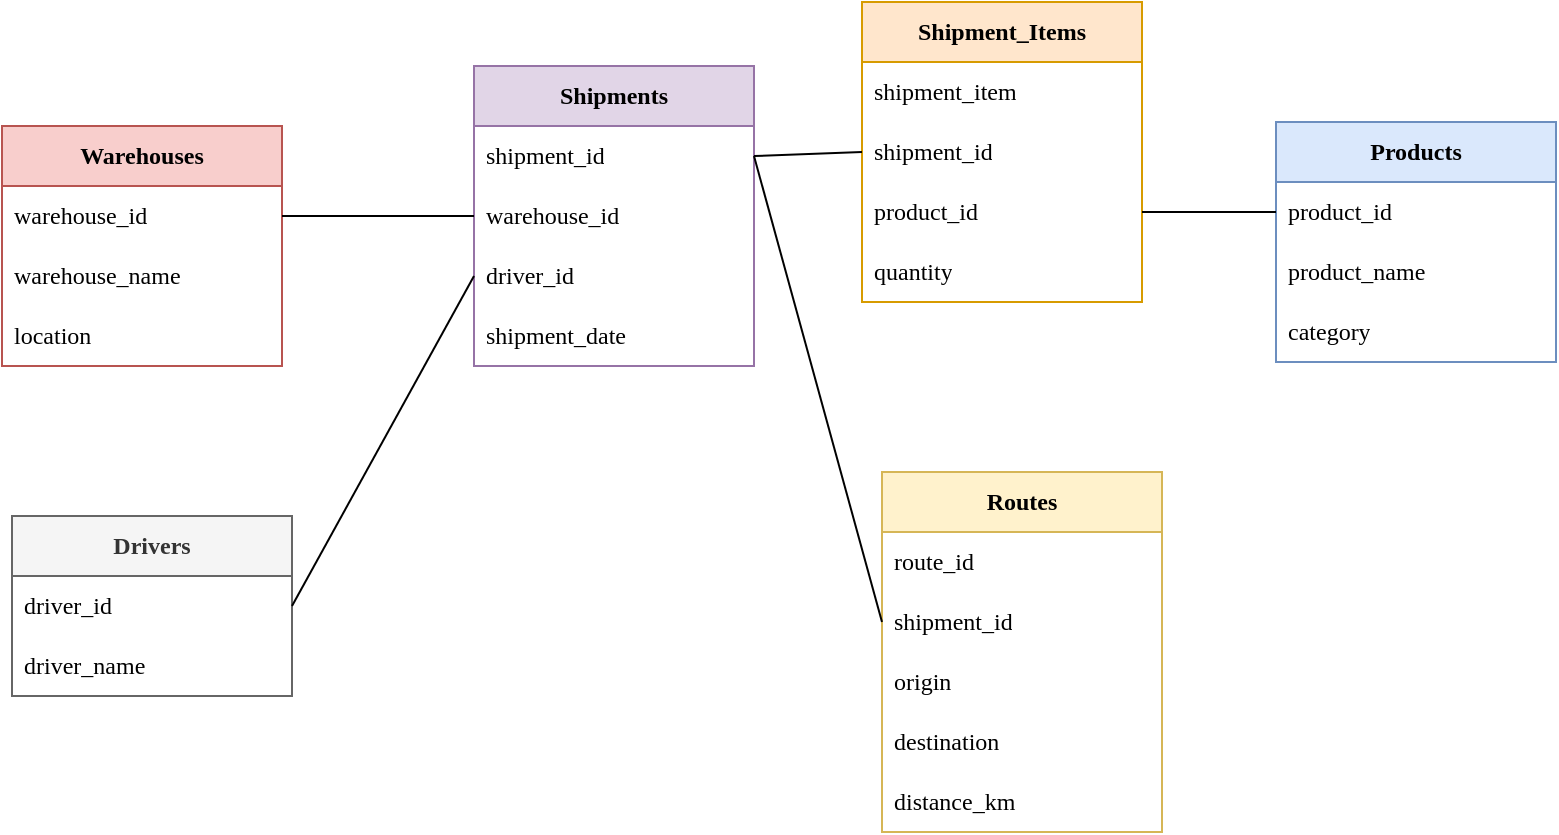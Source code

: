 <mxfile version="28.0.7">
  <diagram name="Page-1" id="kVYMygGIg2Dsf7kWMVqv">
    <mxGraphModel dx="697" dy="618" grid="0" gridSize="10" guides="1" tooltips="1" connect="1" arrows="1" fold="1" page="1" pageScale="1" pageWidth="850" pageHeight="1100" math="0" shadow="0">
      <root>
        <mxCell id="0" />
        <mxCell id="1" parent="0" />
        <mxCell id="9DDESfRtM6QVncBbzeUB-1" value="&lt;font face=&quot;Comic Sans MS&quot;&gt;&lt;b&gt;Warehouses&lt;/b&gt;&lt;/font&gt;" style="swimlane;fontStyle=0;childLayout=stackLayout;horizontal=1;startSize=30;horizontalStack=0;resizeParent=1;resizeParentMax=0;resizeLast=0;collapsible=1;marginBottom=0;whiteSpace=wrap;html=1;fillColor=#f8cecc;strokeColor=#b85450;" vertex="1" parent="1">
          <mxGeometry x="57" y="208" width="140" height="120" as="geometry" />
        </mxCell>
        <mxCell id="9DDESfRtM6QVncBbzeUB-2" value="&lt;font face=&quot;Comic Sans MS&quot;&gt;warehouse_id&lt;/font&gt;" style="text;strokeColor=none;fillColor=none;align=left;verticalAlign=middle;spacingLeft=4;spacingRight=4;overflow=hidden;points=[[0,0.5],[1,0.5]];portConstraint=eastwest;rotatable=0;whiteSpace=wrap;html=1;" vertex="1" parent="9DDESfRtM6QVncBbzeUB-1">
          <mxGeometry y="30" width="140" height="30" as="geometry" />
        </mxCell>
        <mxCell id="9DDESfRtM6QVncBbzeUB-3" value="&lt;font face=&quot;Comic Sans MS&quot;&gt;warehouse_name&lt;/font&gt;" style="text;strokeColor=none;fillColor=none;align=left;verticalAlign=middle;spacingLeft=4;spacingRight=4;overflow=hidden;points=[[0,0.5],[1,0.5]];portConstraint=eastwest;rotatable=0;whiteSpace=wrap;html=1;" vertex="1" parent="9DDESfRtM6QVncBbzeUB-1">
          <mxGeometry y="60" width="140" height="30" as="geometry" />
        </mxCell>
        <mxCell id="9DDESfRtM6QVncBbzeUB-4" value="&lt;font face=&quot;Comic Sans MS&quot;&gt;location&lt;/font&gt;" style="text;strokeColor=none;fillColor=none;align=left;verticalAlign=middle;spacingLeft=4;spacingRight=4;overflow=hidden;points=[[0,0.5],[1,0.5]];portConstraint=eastwest;rotatable=0;whiteSpace=wrap;html=1;" vertex="1" parent="9DDESfRtM6QVncBbzeUB-1">
          <mxGeometry y="90" width="140" height="30" as="geometry" />
        </mxCell>
        <mxCell id="9DDESfRtM6QVncBbzeUB-43" value="" style="endArrow=none;html=1;rounded=0;entryX=0;entryY=0.5;entryDx=0;entryDy=0;exitX=0;exitY=0.5;exitDx=0;exitDy=0;" edge="1" parent="9DDESfRtM6QVncBbzeUB-1" source="9DDESfRtM6QVncBbzeUB-2" target="9DDESfRtM6QVncBbzeUB-2">
          <mxGeometry width="50" height="50" relative="1" as="geometry">
            <mxPoint x="-74" y="97" as="sourcePoint" />
            <mxPoint x="-24" y="47" as="targetPoint" />
          </mxGeometry>
        </mxCell>
        <mxCell id="9DDESfRtM6QVncBbzeUB-5" value="&lt;font face=&quot;Comic Sans MS&quot;&gt;&lt;b&gt;Products&lt;/b&gt;&lt;/font&gt;" style="swimlane;fontStyle=0;childLayout=stackLayout;horizontal=1;startSize=30;horizontalStack=0;resizeParent=1;resizeParentMax=0;resizeLast=0;collapsible=1;marginBottom=0;whiteSpace=wrap;html=1;fillColor=#dae8fc;strokeColor=#6c8ebf;" vertex="1" parent="1">
          <mxGeometry x="694" y="206" width="140" height="120" as="geometry" />
        </mxCell>
        <mxCell id="9DDESfRtM6QVncBbzeUB-6" value="&lt;font face=&quot;Comic Sans MS&quot;&gt;product_id&lt;/font&gt;" style="text;strokeColor=none;fillColor=none;align=left;verticalAlign=middle;spacingLeft=4;spacingRight=4;overflow=hidden;points=[[0,0.5],[1,0.5]];portConstraint=eastwest;rotatable=0;whiteSpace=wrap;html=1;" vertex="1" parent="9DDESfRtM6QVncBbzeUB-5">
          <mxGeometry y="30" width="140" height="30" as="geometry" />
        </mxCell>
        <mxCell id="9DDESfRtM6QVncBbzeUB-7" value="&lt;font face=&quot;Comic Sans MS&quot;&gt;product_name&lt;/font&gt;" style="text;strokeColor=none;fillColor=none;align=left;verticalAlign=middle;spacingLeft=4;spacingRight=4;overflow=hidden;points=[[0,0.5],[1,0.5]];portConstraint=eastwest;rotatable=0;whiteSpace=wrap;html=1;" vertex="1" parent="9DDESfRtM6QVncBbzeUB-5">
          <mxGeometry y="60" width="140" height="30" as="geometry" />
        </mxCell>
        <mxCell id="9DDESfRtM6QVncBbzeUB-8" value="&lt;font face=&quot;Comic Sans MS&quot;&gt;category&lt;/font&gt;" style="text;strokeColor=none;fillColor=none;align=left;verticalAlign=middle;spacingLeft=4;spacingRight=4;overflow=hidden;points=[[0,0.5],[1,0.5]];portConstraint=eastwest;rotatable=0;whiteSpace=wrap;html=1;" vertex="1" parent="9DDESfRtM6QVncBbzeUB-5">
          <mxGeometry y="90" width="140" height="30" as="geometry" />
        </mxCell>
        <mxCell id="9DDESfRtM6QVncBbzeUB-9" value="&lt;font face=&quot;Comic Sans MS&quot;&gt;&lt;b&gt;Drivers&lt;/b&gt;&lt;/font&gt;" style="swimlane;fontStyle=0;childLayout=stackLayout;horizontal=1;startSize=30;horizontalStack=0;resizeParent=1;resizeParentMax=0;resizeLast=0;collapsible=1;marginBottom=0;whiteSpace=wrap;html=1;fillColor=#f5f5f5;fontColor=#333333;strokeColor=#666666;" vertex="1" parent="1">
          <mxGeometry x="62" y="403" width="140" height="90" as="geometry" />
        </mxCell>
        <mxCell id="9DDESfRtM6QVncBbzeUB-10" value="&lt;font face=&quot;Comic Sans MS&quot;&gt;driver_id&lt;/font&gt;" style="text;strokeColor=none;fillColor=none;align=left;verticalAlign=middle;spacingLeft=4;spacingRight=4;overflow=hidden;points=[[0,0.5],[1,0.5]];portConstraint=eastwest;rotatable=0;whiteSpace=wrap;html=1;" vertex="1" parent="9DDESfRtM6QVncBbzeUB-9">
          <mxGeometry y="30" width="140" height="30" as="geometry" />
        </mxCell>
        <mxCell id="9DDESfRtM6QVncBbzeUB-11" value="&lt;font face=&quot;Comic Sans MS&quot;&gt;driver_name&lt;/font&gt;" style="text;strokeColor=none;fillColor=none;align=left;verticalAlign=middle;spacingLeft=4;spacingRight=4;overflow=hidden;points=[[0,0.5],[1,0.5]];portConstraint=eastwest;rotatable=0;whiteSpace=wrap;html=1;" vertex="1" parent="9DDESfRtM6QVncBbzeUB-9">
          <mxGeometry y="60" width="140" height="30" as="geometry" />
        </mxCell>
        <mxCell id="9DDESfRtM6QVncBbzeUB-13" value="&lt;font face=&quot;Comic Sans MS&quot;&gt;&lt;b&gt;Shipments&lt;/b&gt;&lt;/font&gt;" style="swimlane;fontStyle=0;childLayout=stackLayout;horizontal=1;startSize=30;horizontalStack=0;resizeParent=1;resizeParentMax=0;resizeLast=0;collapsible=1;marginBottom=0;whiteSpace=wrap;html=1;shadow=0;fillColor=#e1d5e7;strokeColor=#9673a6;" vertex="1" parent="1">
          <mxGeometry x="293" y="178" width="140" height="150" as="geometry" />
        </mxCell>
        <mxCell id="9DDESfRtM6QVncBbzeUB-14" value="&lt;font face=&quot;Comic Sans MS&quot;&gt;shipment_id&lt;/font&gt;" style="text;strokeColor=none;fillColor=none;align=left;verticalAlign=middle;spacingLeft=4;spacingRight=4;overflow=hidden;points=[[0,0.5],[1,0.5]];portConstraint=eastwest;rotatable=0;whiteSpace=wrap;html=1;" vertex="1" parent="9DDESfRtM6QVncBbzeUB-13">
          <mxGeometry y="30" width="140" height="30" as="geometry" />
        </mxCell>
        <mxCell id="9DDESfRtM6QVncBbzeUB-15" value="&lt;font face=&quot;Comic Sans MS&quot;&gt;warehouse_id&lt;/font&gt;" style="text;strokeColor=none;fillColor=none;align=left;verticalAlign=middle;spacingLeft=4;spacingRight=4;overflow=hidden;points=[[0,0.5],[1,0.5]];portConstraint=eastwest;rotatable=0;whiteSpace=wrap;html=1;" vertex="1" parent="9DDESfRtM6QVncBbzeUB-13">
          <mxGeometry y="60" width="140" height="30" as="geometry" />
        </mxCell>
        <mxCell id="9DDESfRtM6QVncBbzeUB-17" value="&lt;font face=&quot;Comic Sans MS&quot;&gt;driver_id&lt;/font&gt;" style="text;strokeColor=none;fillColor=none;align=left;verticalAlign=middle;spacingLeft=4;spacingRight=4;overflow=hidden;points=[[0,0.5],[1,0.5]];portConstraint=eastwest;rotatable=0;whiteSpace=wrap;html=1;" vertex="1" parent="9DDESfRtM6QVncBbzeUB-13">
          <mxGeometry y="90" width="140" height="30" as="geometry" />
        </mxCell>
        <mxCell id="9DDESfRtM6QVncBbzeUB-16" value="&lt;font face=&quot;Comic Sans MS&quot;&gt;shipment_date&lt;/font&gt;" style="text;strokeColor=none;fillColor=none;align=left;verticalAlign=middle;spacingLeft=4;spacingRight=4;overflow=hidden;points=[[0,0.5],[1,0.5]];portConstraint=eastwest;rotatable=0;whiteSpace=wrap;html=1;" vertex="1" parent="9DDESfRtM6QVncBbzeUB-13">
          <mxGeometry y="120" width="140" height="30" as="geometry" />
        </mxCell>
        <mxCell id="9DDESfRtM6QVncBbzeUB-18" value="&lt;font face=&quot;Comic Sans MS&quot;&gt;&lt;b&gt;Shipment_Items&lt;/b&gt;&lt;/font&gt;" style="swimlane;fontStyle=0;childLayout=stackLayout;horizontal=1;startSize=30;horizontalStack=0;resizeParent=1;resizeParentMax=0;resizeLast=0;collapsible=1;marginBottom=0;whiteSpace=wrap;html=1;shadow=0;fillColor=#ffe6cc;strokeColor=#d79b00;" vertex="1" parent="1">
          <mxGeometry x="487" y="146" width="140" height="150" as="geometry" />
        </mxCell>
        <mxCell id="9DDESfRtM6QVncBbzeUB-19" value="&lt;font face=&quot;Comic Sans MS&quot;&gt;shipment_item&lt;/font&gt;" style="text;strokeColor=none;fillColor=none;align=left;verticalAlign=middle;spacingLeft=4;spacingRight=4;overflow=hidden;points=[[0,0.5],[1,0.5]];portConstraint=eastwest;rotatable=0;whiteSpace=wrap;html=1;" vertex="1" parent="9DDESfRtM6QVncBbzeUB-18">
          <mxGeometry y="30" width="140" height="30" as="geometry" />
        </mxCell>
        <mxCell id="9DDESfRtM6QVncBbzeUB-20" value="&lt;font face=&quot;Comic Sans MS&quot;&gt;shipment_id&lt;/font&gt;" style="text;strokeColor=none;fillColor=none;align=left;verticalAlign=middle;spacingLeft=4;spacingRight=4;overflow=hidden;points=[[0,0.5],[1,0.5]];portConstraint=eastwest;rotatable=0;whiteSpace=wrap;html=1;" vertex="1" parent="9DDESfRtM6QVncBbzeUB-18">
          <mxGeometry y="60" width="140" height="30" as="geometry" />
        </mxCell>
        <mxCell id="9DDESfRtM6QVncBbzeUB-21" value="&lt;font face=&quot;Comic Sans MS&quot;&gt;product_id&lt;/font&gt;" style="text;strokeColor=none;fillColor=none;align=left;verticalAlign=middle;spacingLeft=4;spacingRight=4;overflow=hidden;points=[[0,0.5],[1,0.5]];portConstraint=eastwest;rotatable=0;whiteSpace=wrap;html=1;" vertex="1" parent="9DDESfRtM6QVncBbzeUB-18">
          <mxGeometry y="90" width="140" height="30" as="geometry" />
        </mxCell>
        <mxCell id="9DDESfRtM6QVncBbzeUB-22" value="&lt;font face=&quot;Comic Sans MS&quot;&gt;quantity&lt;/font&gt;" style="text;strokeColor=none;fillColor=none;align=left;verticalAlign=middle;spacingLeft=4;spacingRight=4;overflow=hidden;points=[[0,0.5],[1,0.5]];portConstraint=eastwest;rotatable=0;whiteSpace=wrap;html=1;" vertex="1" parent="9DDESfRtM6QVncBbzeUB-18">
          <mxGeometry y="120" width="140" height="30" as="geometry" />
        </mxCell>
        <mxCell id="9DDESfRtM6QVncBbzeUB-23" value="&lt;font face=&quot;Comic Sans MS&quot;&gt;&lt;b&gt;Routes&lt;/b&gt;&lt;/font&gt;" style="swimlane;fontStyle=0;childLayout=stackLayout;horizontal=1;startSize=30;horizontalStack=0;resizeParent=1;resizeParentMax=0;resizeLast=0;collapsible=1;marginBottom=0;whiteSpace=wrap;html=1;shadow=0;fillColor=#fff2cc;strokeColor=#d6b656;" vertex="1" parent="1">
          <mxGeometry x="497" y="381" width="140" height="180" as="geometry" />
        </mxCell>
        <mxCell id="9DDESfRtM6QVncBbzeUB-24" value="&lt;font face=&quot;Comic Sans MS&quot;&gt;route_id&lt;/font&gt;" style="text;strokeColor=none;fillColor=none;align=left;verticalAlign=middle;spacingLeft=4;spacingRight=4;overflow=hidden;points=[[0,0.5],[1,0.5]];portConstraint=eastwest;rotatable=0;whiteSpace=wrap;html=1;" vertex="1" parent="9DDESfRtM6QVncBbzeUB-23">
          <mxGeometry y="30" width="140" height="30" as="geometry" />
        </mxCell>
        <mxCell id="9DDESfRtM6QVncBbzeUB-25" value="&lt;font face=&quot;Comic Sans MS&quot;&gt;shipment_id&lt;/font&gt;" style="text;strokeColor=none;fillColor=none;align=left;verticalAlign=middle;spacingLeft=4;spacingRight=4;overflow=hidden;points=[[0,0.5],[1,0.5]];portConstraint=eastwest;rotatable=0;whiteSpace=wrap;html=1;" vertex="1" parent="9DDESfRtM6QVncBbzeUB-23">
          <mxGeometry y="60" width="140" height="30" as="geometry" />
        </mxCell>
        <mxCell id="9DDESfRtM6QVncBbzeUB-26" value="&lt;font face=&quot;Comic Sans MS&quot;&gt;origin&lt;/font&gt;" style="text;strokeColor=none;fillColor=none;align=left;verticalAlign=middle;spacingLeft=4;spacingRight=4;overflow=hidden;points=[[0,0.5],[1,0.5]];portConstraint=eastwest;rotatable=0;whiteSpace=wrap;html=1;" vertex="1" parent="9DDESfRtM6QVncBbzeUB-23">
          <mxGeometry y="90" width="140" height="30" as="geometry" />
        </mxCell>
        <mxCell id="9DDESfRtM6QVncBbzeUB-27" value="&lt;font face=&quot;Comic Sans MS&quot;&gt;destination&lt;/font&gt;" style="text;strokeColor=none;fillColor=none;align=left;verticalAlign=middle;spacingLeft=4;spacingRight=4;overflow=hidden;points=[[0,0.5],[1,0.5]];portConstraint=eastwest;rotatable=0;whiteSpace=wrap;html=1;" vertex="1" parent="9DDESfRtM6QVncBbzeUB-23">
          <mxGeometry y="120" width="140" height="30" as="geometry" />
        </mxCell>
        <mxCell id="9DDESfRtM6QVncBbzeUB-28" value="&lt;font face=&quot;Comic Sans MS&quot;&gt;distance_km&lt;/font&gt;" style="text;strokeColor=none;fillColor=none;align=left;verticalAlign=middle;spacingLeft=4;spacingRight=4;overflow=hidden;points=[[0,0.5],[1,0.5]];portConstraint=eastwest;rotatable=0;whiteSpace=wrap;html=1;" vertex="1" parent="9DDESfRtM6QVncBbzeUB-23">
          <mxGeometry y="150" width="140" height="30" as="geometry" />
        </mxCell>
        <mxCell id="9DDESfRtM6QVncBbzeUB-39" value="" style="endArrow=none;html=1;rounded=0;entryX=0;entryY=0.5;entryDx=0;entryDy=0;exitX=1;exitY=0.5;exitDx=0;exitDy=0;" edge="1" parent="1" source="9DDESfRtM6QVncBbzeUB-14" target="9DDESfRtM6QVncBbzeUB-20">
          <mxGeometry width="50" height="50" relative="1" as="geometry">
            <mxPoint x="255" y="526" as="sourcePoint" />
            <mxPoint x="305" y="474" as="targetPoint" />
          </mxGeometry>
        </mxCell>
        <mxCell id="9DDESfRtM6QVncBbzeUB-41" value="" style="endArrow=none;html=1;rounded=0;entryX=0;entryY=0.5;entryDx=0;entryDy=0;exitX=1;exitY=0.5;exitDx=0;exitDy=0;" edge="1" parent="1" source="9DDESfRtM6QVncBbzeUB-14" target="9DDESfRtM6QVncBbzeUB-25">
          <mxGeometry width="50" height="50" relative="1" as="geometry">
            <mxPoint x="240" y="516" as="sourcePoint" />
            <mxPoint x="305" y="476" as="targetPoint" />
          </mxGeometry>
        </mxCell>
        <mxCell id="9DDESfRtM6QVncBbzeUB-42" value="" style="endArrow=none;html=1;rounded=0;entryX=1;entryY=0.5;entryDx=0;entryDy=0;exitX=0;exitY=0.5;exitDx=0;exitDy=0;" edge="1" parent="1" source="9DDESfRtM6QVncBbzeUB-6" target="9DDESfRtM6QVncBbzeUB-21">
          <mxGeometry width="50" height="50" relative="1" as="geometry">
            <mxPoint x="656" y="465" as="sourcePoint" />
            <mxPoint x="410" y="400" as="targetPoint" />
            <Array as="points" />
          </mxGeometry>
        </mxCell>
        <mxCell id="9DDESfRtM6QVncBbzeUB-44" value="" style="endArrow=none;html=1;rounded=0;entryX=1;entryY=0.5;entryDx=0;entryDy=0;exitX=0;exitY=0.5;exitDx=0;exitDy=0;" edge="1" parent="1" source="9DDESfRtM6QVncBbzeUB-15" target="9DDESfRtM6QVncBbzeUB-2">
          <mxGeometry width="50" height="50" relative="1" as="geometry">
            <mxPoint x="360" y="450" as="sourcePoint" />
            <mxPoint x="410" y="400" as="targetPoint" />
          </mxGeometry>
        </mxCell>
        <mxCell id="9DDESfRtM6QVncBbzeUB-45" value="" style="endArrow=none;html=1;rounded=0;exitX=0;exitY=0.5;exitDx=0;exitDy=0;entryX=1;entryY=0.5;entryDx=0;entryDy=0;" edge="1" parent="1" source="9DDESfRtM6QVncBbzeUB-17" target="9DDESfRtM6QVncBbzeUB-10">
          <mxGeometry width="50" height="50" relative="1" as="geometry">
            <mxPoint x="360" y="450" as="sourcePoint" />
            <mxPoint x="410" y="400" as="targetPoint" />
          </mxGeometry>
        </mxCell>
      </root>
    </mxGraphModel>
  </diagram>
</mxfile>
